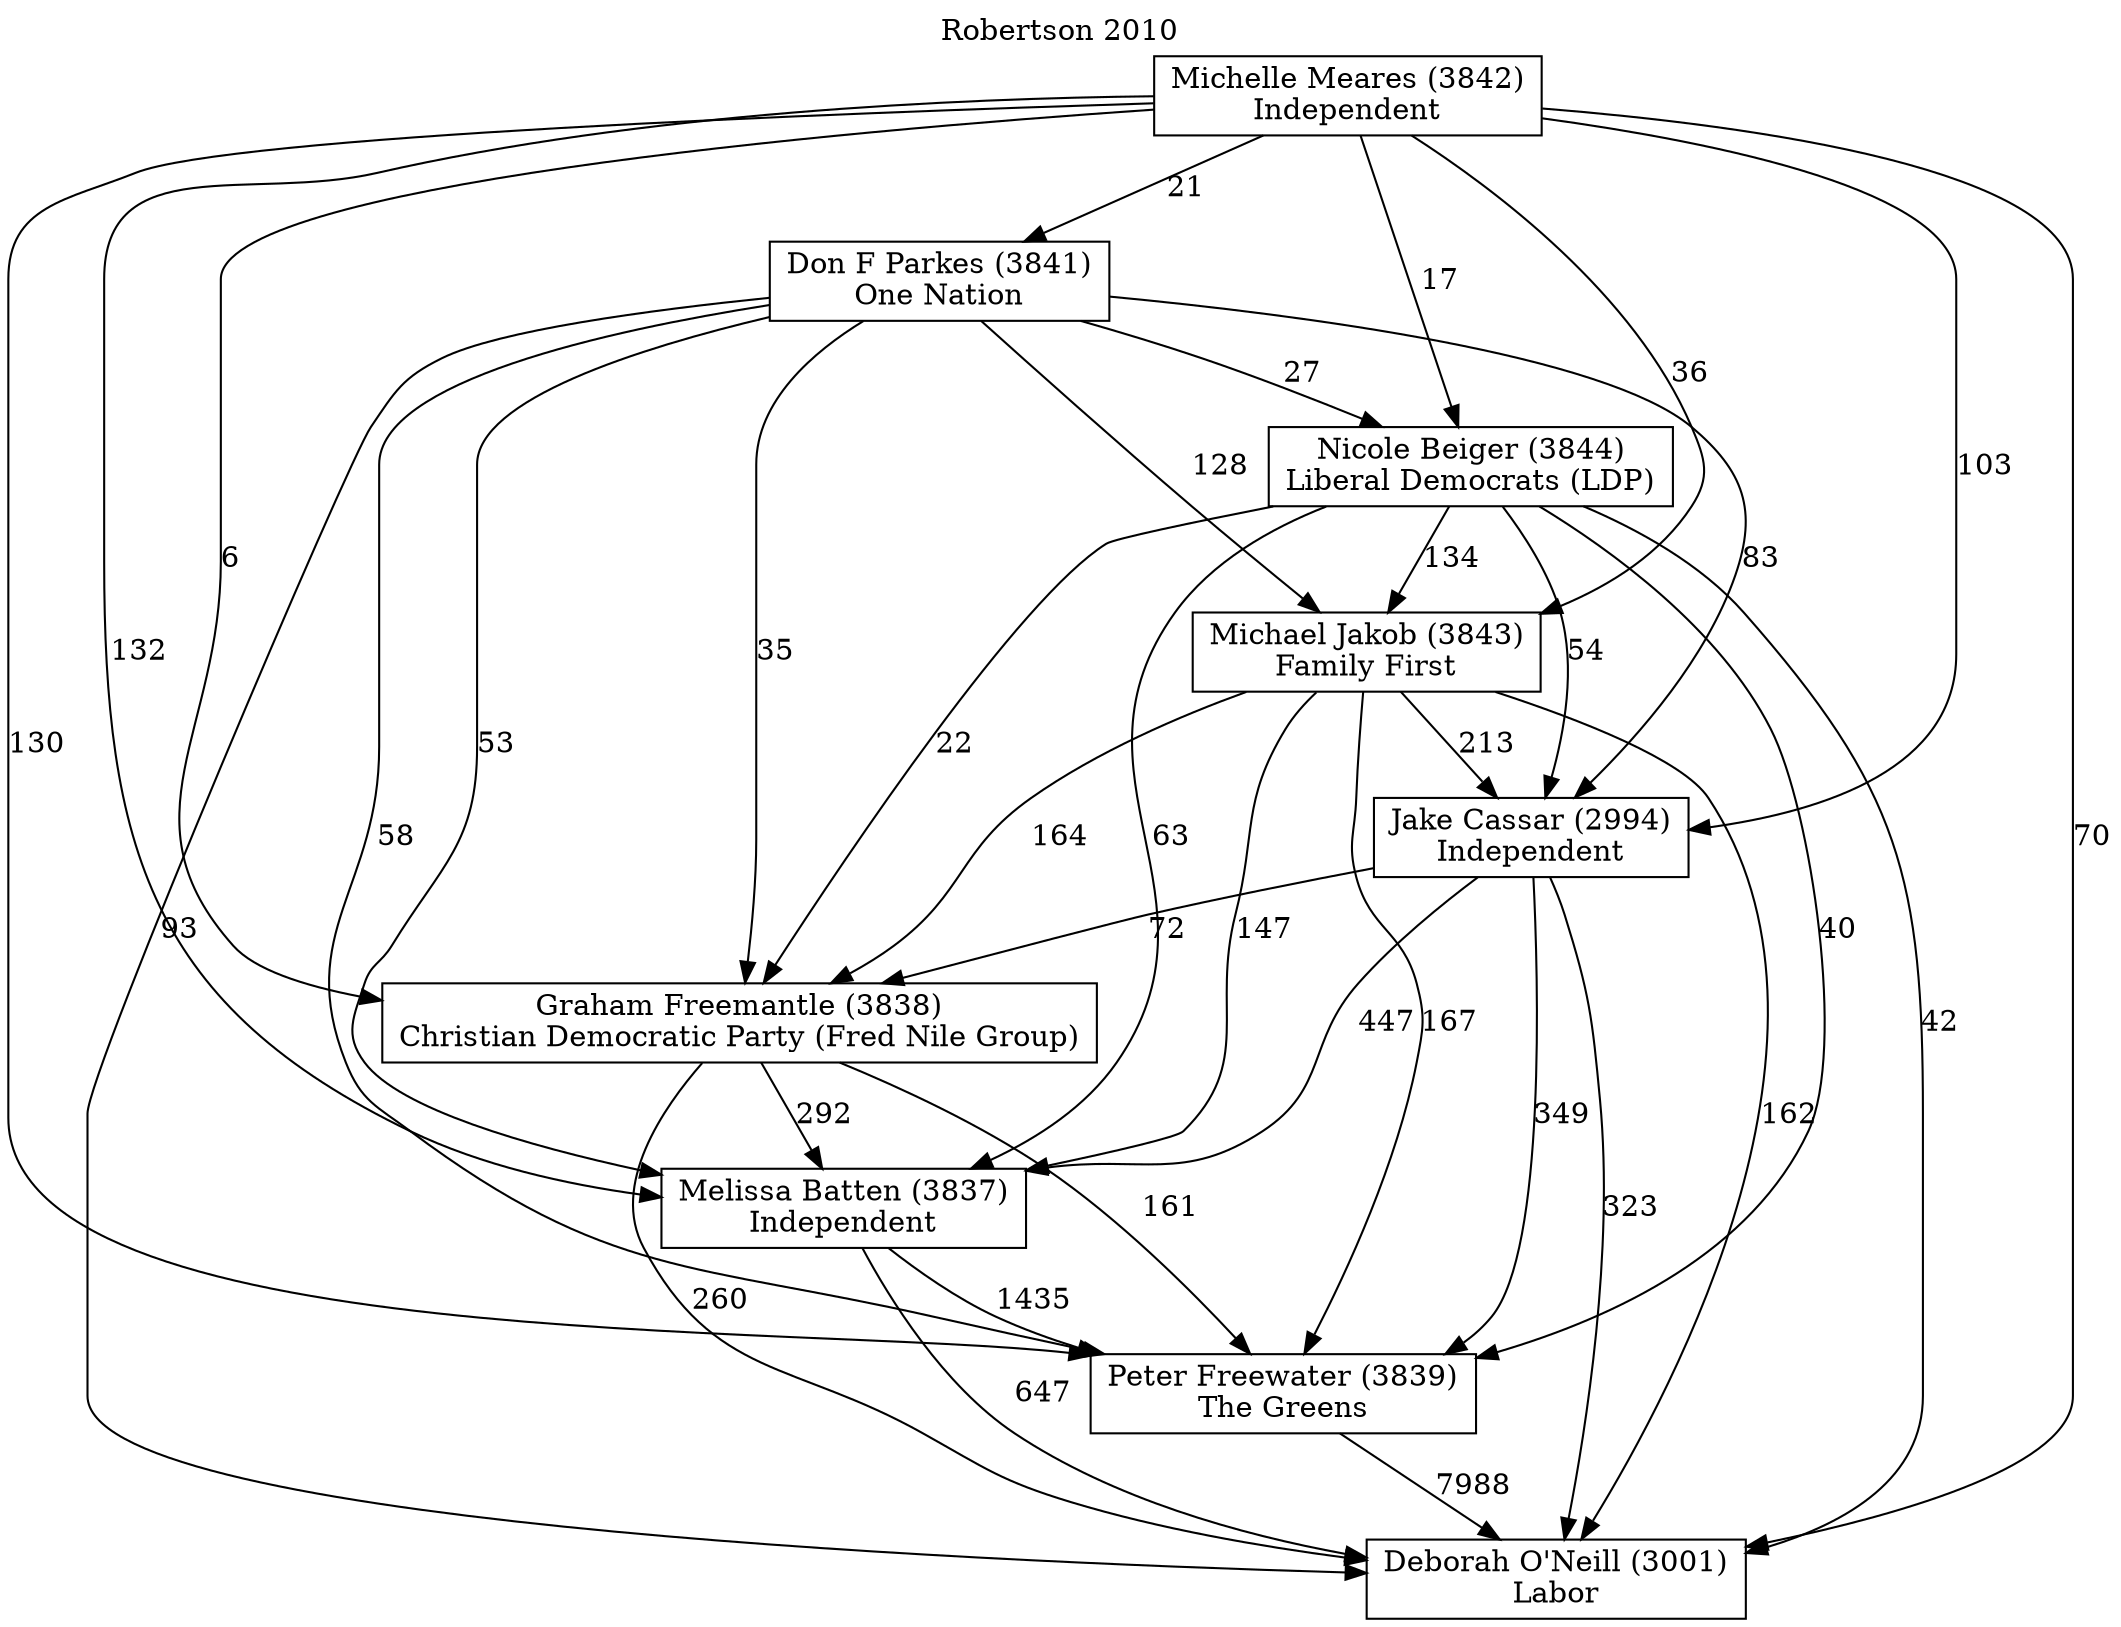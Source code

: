 // House preference flow
digraph "Deborah O'Neill (3001)_Robertson_2010" {
	graph [label="Robertson 2010" labelloc=t mclimit=10]
	node [shape=box]
	"Deborah O'Neill (3001)" [label="Deborah O'Neill (3001)
Labor"]
	"Don F Parkes (3841)" [label="Don F Parkes (3841)
One Nation"]
	"Graham Freemantle (3838)" [label="Graham Freemantle (3838)
Christian Democratic Party (Fred Nile Group)"]
	"Jake Cassar (2994)" [label="Jake Cassar (2994)
Independent"]
	"Melissa Batten (3837)" [label="Melissa Batten (3837)
Independent"]
	"Michael Jakob (3843)" [label="Michael Jakob (3843)
Family First"]
	"Michelle Meares (3842)" [label="Michelle Meares (3842)
Independent"]
	"Nicole Beiger (3844)" [label="Nicole Beiger (3844)
Liberal Democrats (LDP)"]
	"Peter Freewater (3839)" [label="Peter Freewater (3839)
The Greens"]
	"Don F Parkes (3841)" -> "Deborah O'Neill (3001)" [label=93]
	"Don F Parkes (3841)" -> "Graham Freemantle (3838)" [label=35]
	"Don F Parkes (3841)" -> "Jake Cassar (2994)" [label=83]
	"Don F Parkes (3841)" -> "Melissa Batten (3837)" [label=53]
	"Don F Parkes (3841)" -> "Michael Jakob (3843)" [label=128]
	"Don F Parkes (3841)" -> "Nicole Beiger (3844)" [label=27]
	"Don F Parkes (3841)" -> "Peter Freewater (3839)" [label=58]
	"Graham Freemantle (3838)" -> "Deborah O'Neill (3001)" [label=260]
	"Graham Freemantle (3838)" -> "Melissa Batten (3837)" [label=292]
	"Graham Freemantle (3838)" -> "Peter Freewater (3839)" [label=161]
	"Jake Cassar (2994)" -> "Deborah O'Neill (3001)" [label=323]
	"Jake Cassar (2994)" -> "Graham Freemantle (3838)" [label=72]
	"Jake Cassar (2994)" -> "Melissa Batten (3837)" [label=447]
	"Jake Cassar (2994)" -> "Peter Freewater (3839)" [label=349]
	"Melissa Batten (3837)" -> "Deborah O'Neill (3001)" [label=647]
	"Melissa Batten (3837)" -> "Peter Freewater (3839)" [label=1435]
	"Michael Jakob (3843)" -> "Deborah O'Neill (3001)" [label=162]
	"Michael Jakob (3843)" -> "Graham Freemantle (3838)" [label=164]
	"Michael Jakob (3843)" -> "Jake Cassar (2994)" [label=213]
	"Michael Jakob (3843)" -> "Melissa Batten (3837)" [label=147]
	"Michael Jakob (3843)" -> "Peter Freewater (3839)" [label=167]
	"Michelle Meares (3842)" -> "Deborah O'Neill (3001)" [label=70]
	"Michelle Meares (3842)" -> "Don F Parkes (3841)" [label=21]
	"Michelle Meares (3842)" -> "Graham Freemantle (3838)" [label=6]
	"Michelle Meares (3842)" -> "Jake Cassar (2994)" [label=103]
	"Michelle Meares (3842)" -> "Melissa Batten (3837)" [label=132]
	"Michelle Meares (3842)" -> "Michael Jakob (3843)" [label=36]
	"Michelle Meares (3842)" -> "Nicole Beiger (3844)" [label=17]
	"Michelle Meares (3842)" -> "Peter Freewater (3839)" [label=130]
	"Nicole Beiger (3844)" -> "Deborah O'Neill (3001)" [label=42]
	"Nicole Beiger (3844)" -> "Graham Freemantle (3838)" [label=22]
	"Nicole Beiger (3844)" -> "Jake Cassar (2994)" [label=54]
	"Nicole Beiger (3844)" -> "Melissa Batten (3837)" [label=63]
	"Nicole Beiger (3844)" -> "Michael Jakob (3843)" [label=134]
	"Nicole Beiger (3844)" -> "Peter Freewater (3839)" [label=40]
	"Peter Freewater (3839)" -> "Deborah O'Neill (3001)" [label=7988]
}
